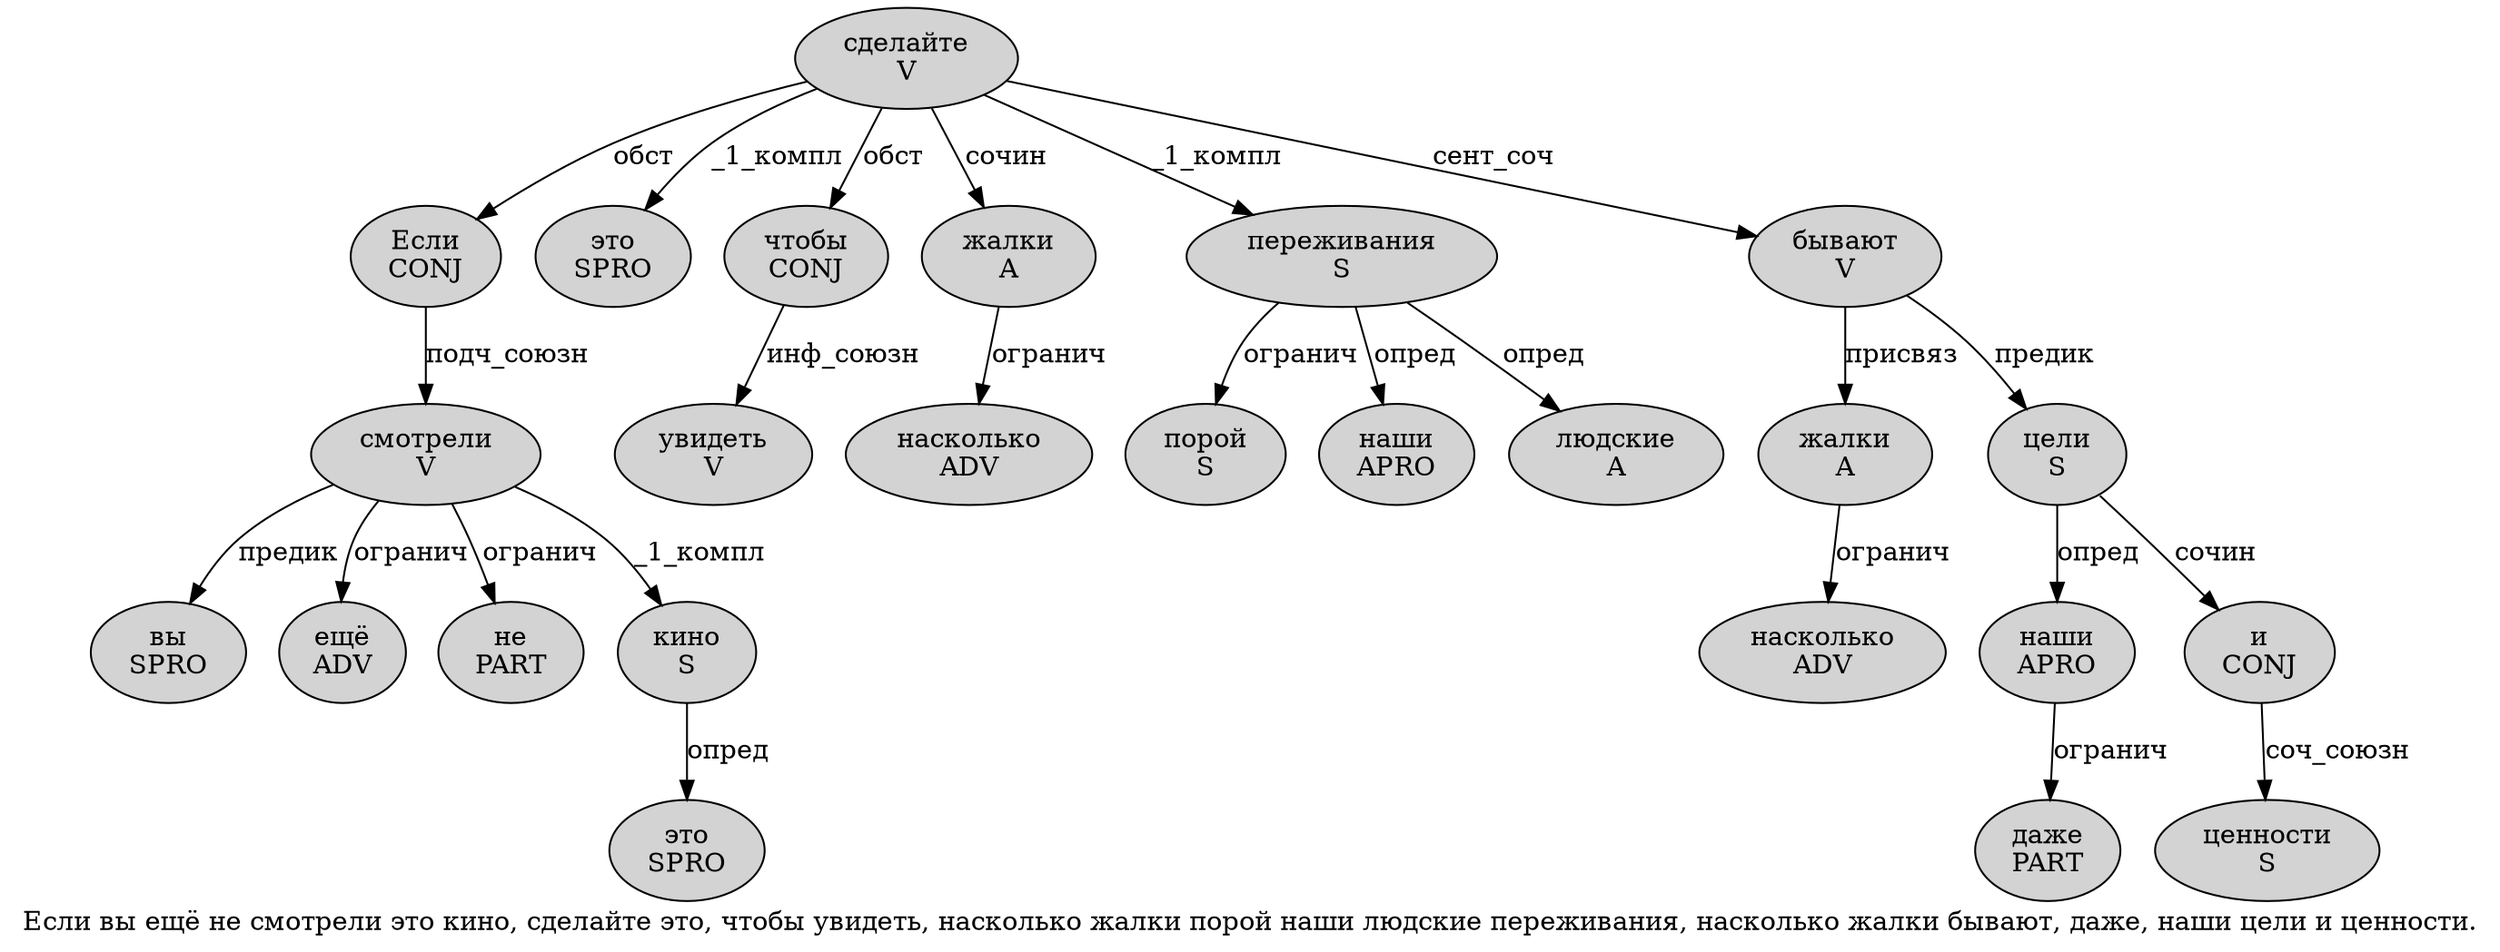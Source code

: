 digraph SENTENCE_1148 {
	graph [label="Если вы ещё не смотрели это кино, сделайте это, чтобы увидеть, насколько жалки порой наши людские переживания, насколько жалки бывают, даже, наши цели и ценности."]
	node [style=filled]
		0 [label="Если
CONJ" color="" fillcolor=lightgray penwidth=1 shape=ellipse]
		1 [label="вы
SPRO" color="" fillcolor=lightgray penwidth=1 shape=ellipse]
		2 [label="ещё
ADV" color="" fillcolor=lightgray penwidth=1 shape=ellipse]
		3 [label="не
PART" color="" fillcolor=lightgray penwidth=1 shape=ellipse]
		4 [label="смотрели
V" color="" fillcolor=lightgray penwidth=1 shape=ellipse]
		5 [label="это
SPRO" color="" fillcolor=lightgray penwidth=1 shape=ellipse]
		6 [label="кино
S" color="" fillcolor=lightgray penwidth=1 shape=ellipse]
		8 [label="сделайте
V" color="" fillcolor=lightgray penwidth=1 shape=ellipse]
		9 [label="это
SPRO" color="" fillcolor=lightgray penwidth=1 shape=ellipse]
		11 [label="чтобы
CONJ" color="" fillcolor=lightgray penwidth=1 shape=ellipse]
		12 [label="увидеть
V" color="" fillcolor=lightgray penwidth=1 shape=ellipse]
		14 [label="насколько
ADV" color="" fillcolor=lightgray penwidth=1 shape=ellipse]
		15 [label="жалки
A" color="" fillcolor=lightgray penwidth=1 shape=ellipse]
		16 [label="порой
S" color="" fillcolor=lightgray penwidth=1 shape=ellipse]
		17 [label="наши
APRO" color="" fillcolor=lightgray penwidth=1 shape=ellipse]
		18 [label="людские
A" color="" fillcolor=lightgray penwidth=1 shape=ellipse]
		19 [label="переживания
S" color="" fillcolor=lightgray penwidth=1 shape=ellipse]
		21 [label="насколько
ADV" color="" fillcolor=lightgray penwidth=1 shape=ellipse]
		22 [label="жалки
A" color="" fillcolor=lightgray penwidth=1 shape=ellipse]
		23 [label="бывают
V" color="" fillcolor=lightgray penwidth=1 shape=ellipse]
		25 [label="даже
PART" color="" fillcolor=lightgray penwidth=1 shape=ellipse]
		27 [label="наши
APRO" color="" fillcolor=lightgray penwidth=1 shape=ellipse]
		28 [label="цели
S" color="" fillcolor=lightgray penwidth=1 shape=ellipse]
		29 [label="и
CONJ" color="" fillcolor=lightgray penwidth=1 shape=ellipse]
		30 [label="ценности
S" color="" fillcolor=lightgray penwidth=1 shape=ellipse]
			29 -> 30 [label="соч_союзн"]
			6 -> 5 [label="опред"]
			8 -> 0 [label="обст"]
			8 -> 9 [label="_1_компл"]
			8 -> 11 [label="обст"]
			8 -> 15 [label="сочин"]
			8 -> 19 [label="_1_компл"]
			8 -> 23 [label="сент_соч"]
			27 -> 25 [label="огранич"]
			23 -> 22 [label="присвяз"]
			23 -> 28 [label="предик"]
			19 -> 16 [label="огранич"]
			19 -> 17 [label="опред"]
			19 -> 18 [label="опред"]
			0 -> 4 [label="подч_союзн"]
			4 -> 1 [label="предик"]
			4 -> 2 [label="огранич"]
			4 -> 3 [label="огранич"]
			4 -> 6 [label="_1_компл"]
			15 -> 14 [label="огранич"]
			11 -> 12 [label="инф_союзн"]
			28 -> 27 [label="опред"]
			28 -> 29 [label="сочин"]
			22 -> 21 [label="огранич"]
}
